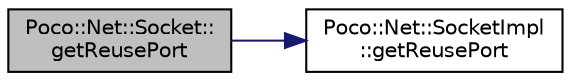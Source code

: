 digraph "Poco::Net::Socket::getReusePort"
{
 // LATEX_PDF_SIZE
  edge [fontname="Helvetica",fontsize="10",labelfontname="Helvetica",labelfontsize="10"];
  node [fontname="Helvetica",fontsize="10",shape=record];
  rankdir="LR";
  Node1 [label="Poco::Net::Socket::\lgetReusePort",height=0.2,width=0.4,color="black", fillcolor="grey75", style="filled", fontcolor="black",tooltip=" "];
  Node1 -> Node2 [color="midnightblue",fontsize="10",style="solid",fontname="Helvetica"];
  Node2 [label="Poco::Net::SocketImpl\l::getReusePort",height=0.2,width=0.4,color="black", fillcolor="white", style="filled",URL="$classPoco_1_1Net_1_1SocketImpl.html#ae16279c4ad520e93e981d2223b07ade9",tooltip=" "];
}
